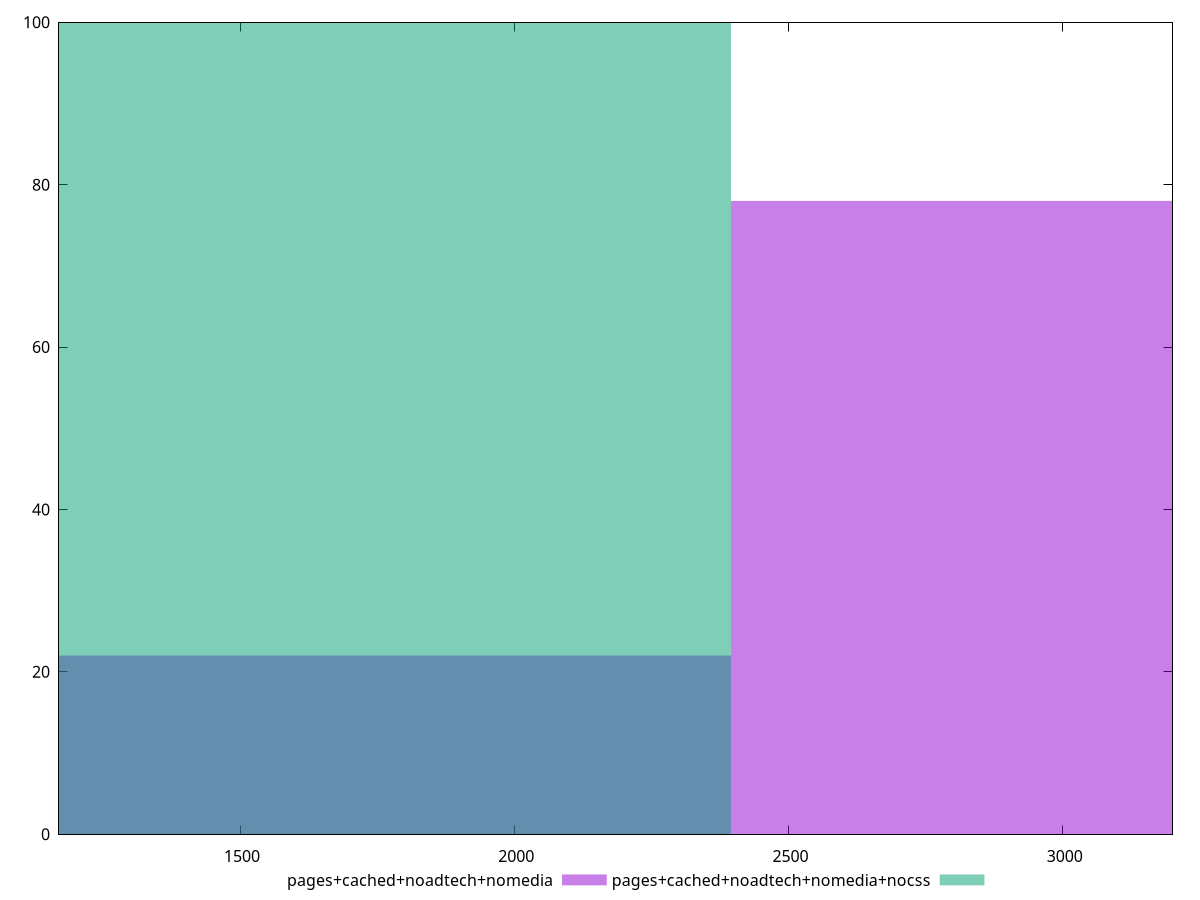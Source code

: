 reset

$pagesCachedNoadtechNomedia <<EOF
3193.325194174153 78
1596.6625970870764 22
EOF

$pagesCachedNoadtechNomediaNocss <<EOF
1596.6625970870764 100
EOF

set key outside below
set boxwidth 1596.6625970870764
set xrange [1170:3200]
set yrange [0:100]
set trange [0:100]
set style fill transparent solid 0.5 noborder
set terminal svg size 640, 500 enhanced background rgb 'white'
set output "report_00015_2021-02-09T16-11-33.973Z/uses-text-compression/comparison/histogram/3_vs_4.svg"

plot $pagesCachedNoadtechNomedia title "pages+cached+noadtech+nomedia" with boxes, \
     $pagesCachedNoadtechNomediaNocss title "pages+cached+noadtech+nomedia+nocss" with boxes

reset
